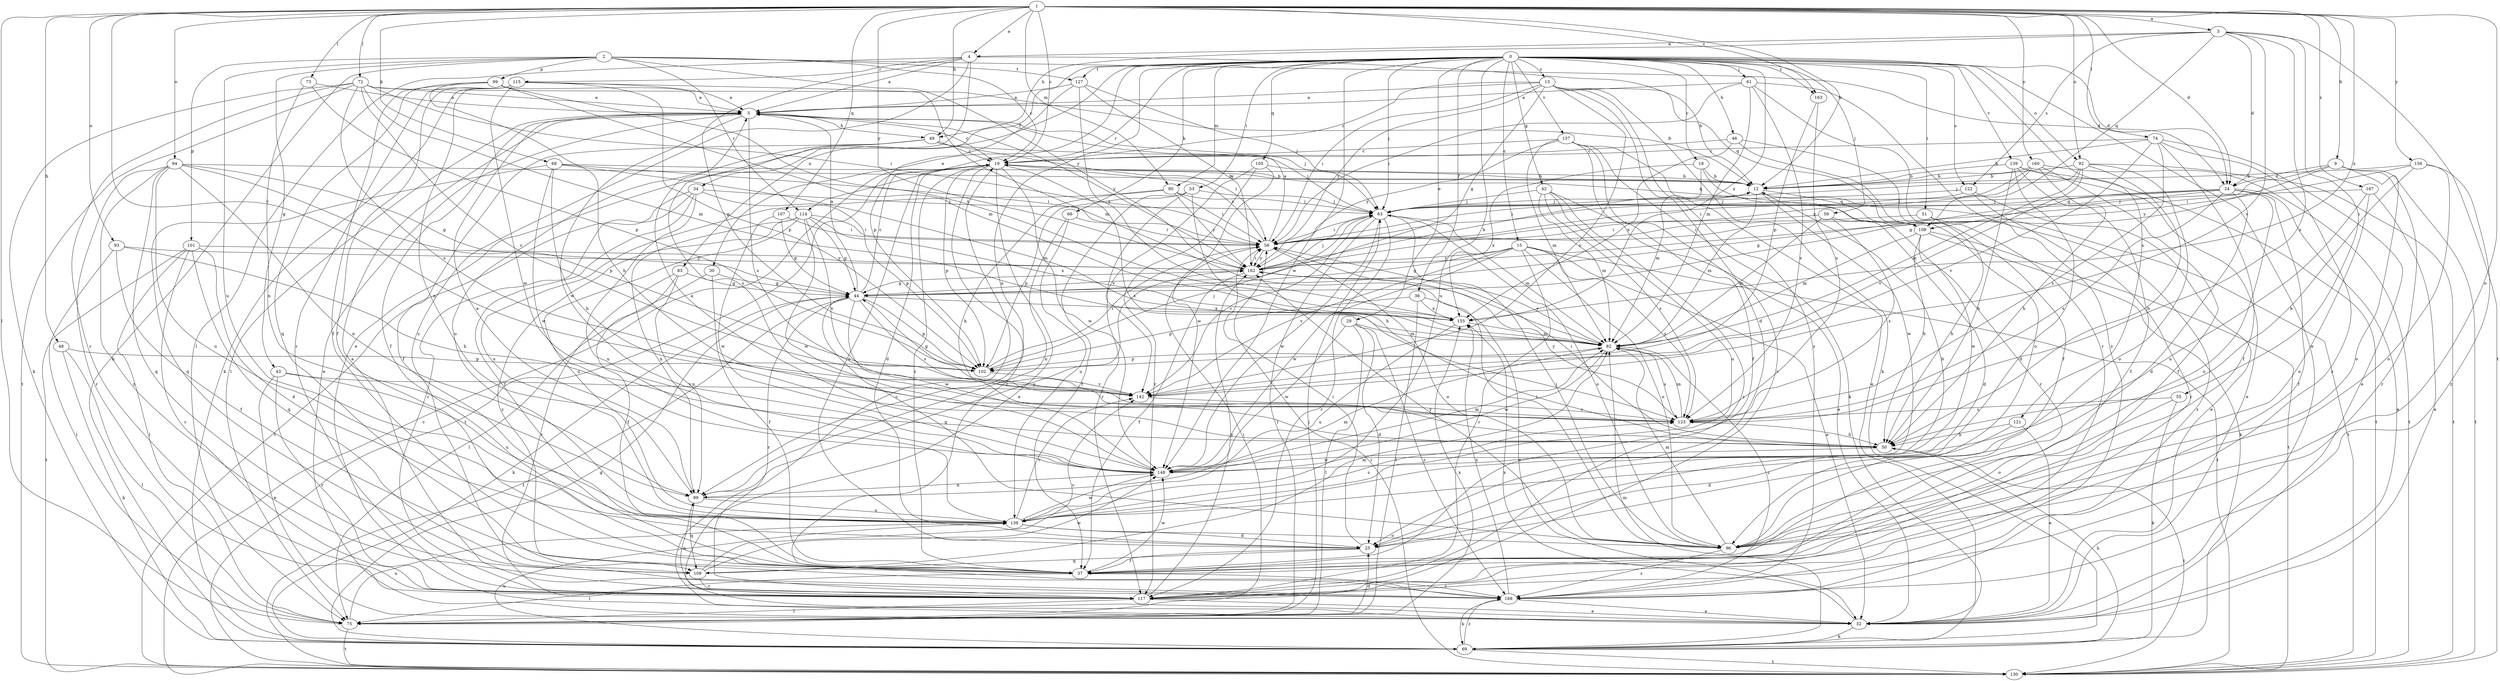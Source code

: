 strict digraph  {
0;
1;
2;
3;
4;
5;
9;
12;
13;
15;
18;
19;
24;
25;
29;
30;
32;
34;
36;
37;
42;
43;
44;
46;
48;
49;
50;
51;
53;
55;
56;
59;
61;
63;
66;
68;
69;
72;
73;
74;
75;
80;
82;
83;
89;
92;
93;
94;
96;
99;
101;
102;
105;
107;
108;
109;
114;
115;
117;
121;
122;
123;
127;
130;
136;
137;
139;
142;
148;
155;
156;
160;
162;
163;
167;
168;
0 -> 13  [label=c];
0 -> 15  [label=c];
0 -> 18  [label=c];
0 -> 24  [label=d];
0 -> 29  [label=e];
0 -> 30  [label=e];
0 -> 32  [label=e];
0 -> 34  [label=f];
0 -> 36  [label=f];
0 -> 42  [label=g];
0 -> 46  [label=h];
0 -> 51  [label=i];
0 -> 53  [label=i];
0 -> 59  [label=j];
0 -> 61  [label=j];
0 -> 63  [label=j];
0 -> 66  [label=k];
0 -> 80  [label=m];
0 -> 83  [label=n];
0 -> 89  [label=n];
0 -> 92  [label=o];
0 -> 105  [label=q];
0 -> 114  [label=r];
0 -> 121  [label=s];
0 -> 122  [label=s];
0 -> 127  [label=t];
0 -> 136  [label=u];
0 -> 137  [label=v];
0 -> 139  [label=v];
0 -> 148  [label=w];
0 -> 155  [label=x];
0 -> 163  [label=z];
1 -> 3  [label=a];
1 -> 4  [label=a];
1 -> 9  [label=b];
1 -> 12  [label=b];
1 -> 19  [label=c];
1 -> 24  [label=d];
1 -> 48  [label=h];
1 -> 49  [label=h];
1 -> 68  [label=k];
1 -> 72  [label=l];
1 -> 73  [label=l];
1 -> 74  [label=l];
1 -> 75  [label=l];
1 -> 80  [label=m];
1 -> 92  [label=o];
1 -> 93  [label=o];
1 -> 94  [label=o];
1 -> 96  [label=o];
1 -> 107  [label=q];
1 -> 142  [label=v];
1 -> 155  [label=x];
1 -> 156  [label=y];
1 -> 160  [label=y];
1 -> 162  [label=y];
1 -> 163  [label=z];
1 -> 167  [label=z];
2 -> 19  [label=c];
2 -> 24  [label=d];
2 -> 43  [label=g];
2 -> 69  [label=k];
2 -> 99  [label=p];
2 -> 101  [label=p];
2 -> 114  [label=r];
2 -> 127  [label=t];
2 -> 136  [label=u];
2 -> 162  [label=y];
3 -> 4  [label=a];
3 -> 24  [label=d];
3 -> 49  [label=h];
3 -> 55  [label=i];
3 -> 108  [label=q];
3 -> 122  [label=s];
3 -> 123  [label=s];
3 -> 130  [label=t];
3 -> 142  [label=v];
4 -> 5  [label=a];
4 -> 12  [label=b];
4 -> 32  [label=e];
4 -> 75  [label=l];
4 -> 102  [label=p];
4 -> 115  [label=r];
4 -> 168  [label=z];
5 -> 19  [label=c];
5 -> 32  [label=e];
5 -> 37  [label=f];
5 -> 49  [label=h];
5 -> 63  [label=j];
5 -> 75  [label=l];
5 -> 123  [label=s];
5 -> 148  [label=w];
5 -> 162  [label=y];
9 -> 24  [label=d];
9 -> 44  [label=g];
9 -> 56  [label=i];
9 -> 96  [label=o];
9 -> 117  [label=r];
9 -> 130  [label=t];
12 -> 63  [label=j];
12 -> 82  [label=m];
12 -> 108  [label=q];
12 -> 130  [label=t];
12 -> 148  [label=w];
13 -> 5  [label=a];
13 -> 19  [label=c];
13 -> 25  [label=d];
13 -> 44  [label=g];
13 -> 56  [label=i];
13 -> 69  [label=k];
13 -> 108  [label=q];
13 -> 142  [label=v];
13 -> 162  [label=y];
13 -> 168  [label=z];
15 -> 32  [label=e];
15 -> 44  [label=g];
15 -> 96  [label=o];
15 -> 117  [label=r];
15 -> 123  [label=s];
15 -> 130  [label=t];
15 -> 142  [label=v];
15 -> 148  [label=w];
15 -> 162  [label=y];
18 -> 12  [label=b];
18 -> 82  [label=m];
18 -> 117  [label=r];
18 -> 155  [label=x];
19 -> 12  [label=b];
19 -> 25  [label=d];
19 -> 32  [label=e];
19 -> 102  [label=p];
19 -> 108  [label=q];
19 -> 123  [label=s];
19 -> 130  [label=t];
19 -> 148  [label=w];
19 -> 168  [label=z];
24 -> 25  [label=d];
24 -> 32  [label=e];
24 -> 37  [label=f];
24 -> 44  [label=g];
24 -> 56  [label=i];
24 -> 63  [label=j];
24 -> 96  [label=o];
24 -> 108  [label=q];
24 -> 123  [label=s];
25 -> 19  [label=c];
25 -> 37  [label=f];
25 -> 56  [label=i];
25 -> 109  [label=q];
29 -> 25  [label=d];
29 -> 75  [label=l];
29 -> 82  [label=m];
29 -> 148  [label=w];
29 -> 168  [label=z];
30 -> 37  [label=f];
30 -> 44  [label=g];
30 -> 75  [label=l];
32 -> 19  [label=c];
32 -> 69  [label=k];
32 -> 155  [label=x];
34 -> 37  [label=f];
34 -> 63  [label=j];
34 -> 102  [label=p];
34 -> 117  [label=r];
34 -> 130  [label=t];
34 -> 136  [label=u];
36 -> 32  [label=e];
36 -> 75  [label=l];
36 -> 102  [label=p];
36 -> 155  [label=x];
37 -> 19  [label=c];
37 -> 75  [label=l];
37 -> 148  [label=w];
37 -> 168  [label=z];
42 -> 32  [label=e];
42 -> 63  [label=j];
42 -> 82  [label=m];
42 -> 117  [label=r];
42 -> 123  [label=s];
42 -> 136  [label=u];
43 -> 32  [label=e];
43 -> 117  [label=r];
43 -> 136  [label=u];
43 -> 142  [label=v];
44 -> 5  [label=a];
44 -> 19  [label=c];
44 -> 69  [label=k];
44 -> 102  [label=p];
44 -> 117  [label=r];
44 -> 123  [label=s];
44 -> 130  [label=t];
44 -> 148  [label=w];
44 -> 155  [label=x];
46 -> 19  [label=c];
46 -> 37  [label=f];
46 -> 96  [label=o];
46 -> 155  [label=x];
48 -> 69  [label=k];
48 -> 75  [label=l];
48 -> 102  [label=p];
49 -> 19  [label=c];
49 -> 37  [label=f];
49 -> 56  [label=i];
49 -> 63  [label=j];
49 -> 123  [label=s];
49 -> 136  [label=u];
50 -> 56  [label=i];
50 -> 130  [label=t];
50 -> 148  [label=w];
51 -> 50  [label=h];
51 -> 56  [label=i];
51 -> 168  [label=z];
53 -> 37  [label=f];
53 -> 50  [label=h];
53 -> 63  [label=j];
53 -> 102  [label=p];
53 -> 117  [label=r];
55 -> 69  [label=k];
55 -> 96  [label=o];
55 -> 123  [label=s];
56 -> 5  [label=a];
56 -> 19  [label=c];
56 -> 96  [label=o];
56 -> 162  [label=y];
59 -> 25  [label=d];
59 -> 56  [label=i];
59 -> 82  [label=m];
59 -> 123  [label=s];
61 -> 5  [label=a];
61 -> 56  [label=i];
61 -> 82  [label=m];
61 -> 117  [label=r];
61 -> 123  [label=s];
61 -> 168  [label=z];
63 -> 56  [label=i];
63 -> 75  [label=l];
63 -> 82  [label=m];
63 -> 96  [label=o];
63 -> 117  [label=r];
63 -> 142  [label=v];
63 -> 148  [label=w];
66 -> 56  [label=i];
66 -> 89  [label=n];
66 -> 136  [label=u];
68 -> 12  [label=b];
68 -> 50  [label=h];
68 -> 56  [label=i];
68 -> 82  [label=m];
68 -> 109  [label=q];
68 -> 148  [label=w];
69 -> 44  [label=g];
69 -> 50  [label=h];
69 -> 82  [label=m];
69 -> 130  [label=t];
69 -> 136  [label=u];
69 -> 168  [label=z];
72 -> 5  [label=a];
72 -> 12  [label=b];
72 -> 56  [label=i];
72 -> 69  [label=k];
72 -> 82  [label=m];
72 -> 117  [label=r];
72 -> 123  [label=s];
72 -> 130  [label=t];
72 -> 142  [label=v];
73 -> 5  [label=a];
73 -> 89  [label=n];
73 -> 102  [label=p];
74 -> 12  [label=b];
74 -> 19  [label=c];
74 -> 32  [label=e];
74 -> 37  [label=f];
74 -> 123  [label=s];
74 -> 142  [label=v];
74 -> 168  [label=z];
75 -> 25  [label=d];
75 -> 56  [label=i];
75 -> 63  [label=j];
75 -> 130  [label=t];
75 -> 136  [label=u];
75 -> 155  [label=x];
80 -> 50  [label=h];
80 -> 56  [label=i];
80 -> 63  [label=j];
80 -> 136  [label=u];
80 -> 162  [label=y];
82 -> 102  [label=p];
82 -> 123  [label=s];
82 -> 148  [label=w];
82 -> 162  [label=y];
82 -> 168  [label=z];
83 -> 37  [label=f];
83 -> 44  [label=g];
83 -> 89  [label=n];
83 -> 117  [label=r];
89 -> 5  [label=a];
89 -> 82  [label=m];
89 -> 109  [label=q];
89 -> 136  [label=u];
89 -> 162  [label=y];
92 -> 12  [label=b];
92 -> 50  [label=h];
92 -> 63  [label=j];
92 -> 82  [label=m];
92 -> 96  [label=o];
92 -> 130  [label=t];
92 -> 142  [label=v];
93 -> 37  [label=f];
93 -> 50  [label=h];
93 -> 75  [label=l];
93 -> 162  [label=y];
94 -> 12  [label=b];
94 -> 44  [label=g];
94 -> 89  [label=n];
94 -> 102  [label=p];
94 -> 109  [label=q];
94 -> 117  [label=r];
94 -> 136  [label=u];
94 -> 168  [label=z];
96 -> 44  [label=g];
96 -> 56  [label=i];
96 -> 63  [label=j];
96 -> 82  [label=m];
96 -> 162  [label=y];
96 -> 168  [label=z];
99 -> 5  [label=a];
99 -> 37  [label=f];
99 -> 50  [label=h];
99 -> 82  [label=m];
99 -> 109  [label=q];
99 -> 155  [label=x];
101 -> 25  [label=d];
101 -> 75  [label=l];
101 -> 109  [label=q];
101 -> 117  [label=r];
101 -> 130  [label=t];
101 -> 162  [label=y];
102 -> 56  [label=i];
102 -> 63  [label=j];
102 -> 142  [label=v];
105 -> 12  [label=b];
105 -> 117  [label=r];
105 -> 142  [label=v];
105 -> 148  [label=w];
107 -> 44  [label=g];
107 -> 56  [label=i];
107 -> 148  [label=w];
108 -> 50  [label=h];
108 -> 69  [label=k];
108 -> 82  [label=m];
108 -> 130  [label=t];
108 -> 148  [label=w];
109 -> 82  [label=m];
109 -> 117  [label=r];
109 -> 142  [label=v];
109 -> 148  [label=w];
114 -> 44  [label=g];
114 -> 56  [label=i];
114 -> 89  [label=n];
114 -> 136  [label=u];
114 -> 142  [label=v];
114 -> 148  [label=w];
114 -> 155  [label=x];
114 -> 168  [label=z];
115 -> 5  [label=a];
115 -> 37  [label=f];
115 -> 69  [label=k];
115 -> 82  [label=m];
115 -> 89  [label=n];
115 -> 102  [label=p];
115 -> 117  [label=r];
115 -> 148  [label=w];
117 -> 32  [label=e];
117 -> 75  [label=l];
117 -> 89  [label=n];
117 -> 162  [label=y];
121 -> 25  [label=d];
121 -> 32  [label=e];
121 -> 50  [label=h];
122 -> 32  [label=e];
122 -> 56  [label=i];
122 -> 63  [label=j];
122 -> 117  [label=r];
123 -> 50  [label=h];
123 -> 82  [label=m];
123 -> 162  [label=y];
127 -> 5  [label=a];
127 -> 63  [label=j];
127 -> 102  [label=p];
127 -> 155  [label=x];
127 -> 162  [label=y];
130 -> 19  [label=c];
130 -> 56  [label=i];
136 -> 12  [label=b];
136 -> 25  [label=d];
136 -> 96  [label=o];
136 -> 123  [label=s];
136 -> 142  [label=v];
136 -> 148  [label=w];
137 -> 19  [label=c];
137 -> 32  [label=e];
137 -> 37  [label=f];
137 -> 69  [label=k];
137 -> 82  [label=m];
137 -> 117  [label=r];
137 -> 162  [label=y];
139 -> 12  [label=b];
139 -> 25  [label=d];
139 -> 32  [label=e];
139 -> 37  [label=f];
139 -> 50  [label=h];
139 -> 130  [label=t];
142 -> 44  [label=g];
142 -> 123  [label=s];
148 -> 5  [label=a];
148 -> 82  [label=m];
148 -> 89  [label=n];
155 -> 82  [label=m];
155 -> 136  [label=u];
156 -> 12  [label=b];
156 -> 50  [label=h];
156 -> 96  [label=o];
156 -> 162  [label=y];
156 -> 168  [label=z];
160 -> 12  [label=b];
160 -> 37  [label=f];
160 -> 50  [label=h];
160 -> 56  [label=i];
160 -> 130  [label=t];
160 -> 162  [label=y];
162 -> 12  [label=b];
162 -> 37  [label=f];
162 -> 44  [label=g];
162 -> 56  [label=i];
162 -> 63  [label=j];
163 -> 102  [label=p];
163 -> 123  [label=s];
167 -> 32  [label=e];
167 -> 63  [label=j];
167 -> 96  [label=o];
167 -> 136  [label=u];
168 -> 5  [label=a];
168 -> 32  [label=e];
168 -> 69  [label=k];
168 -> 155  [label=x];
}
